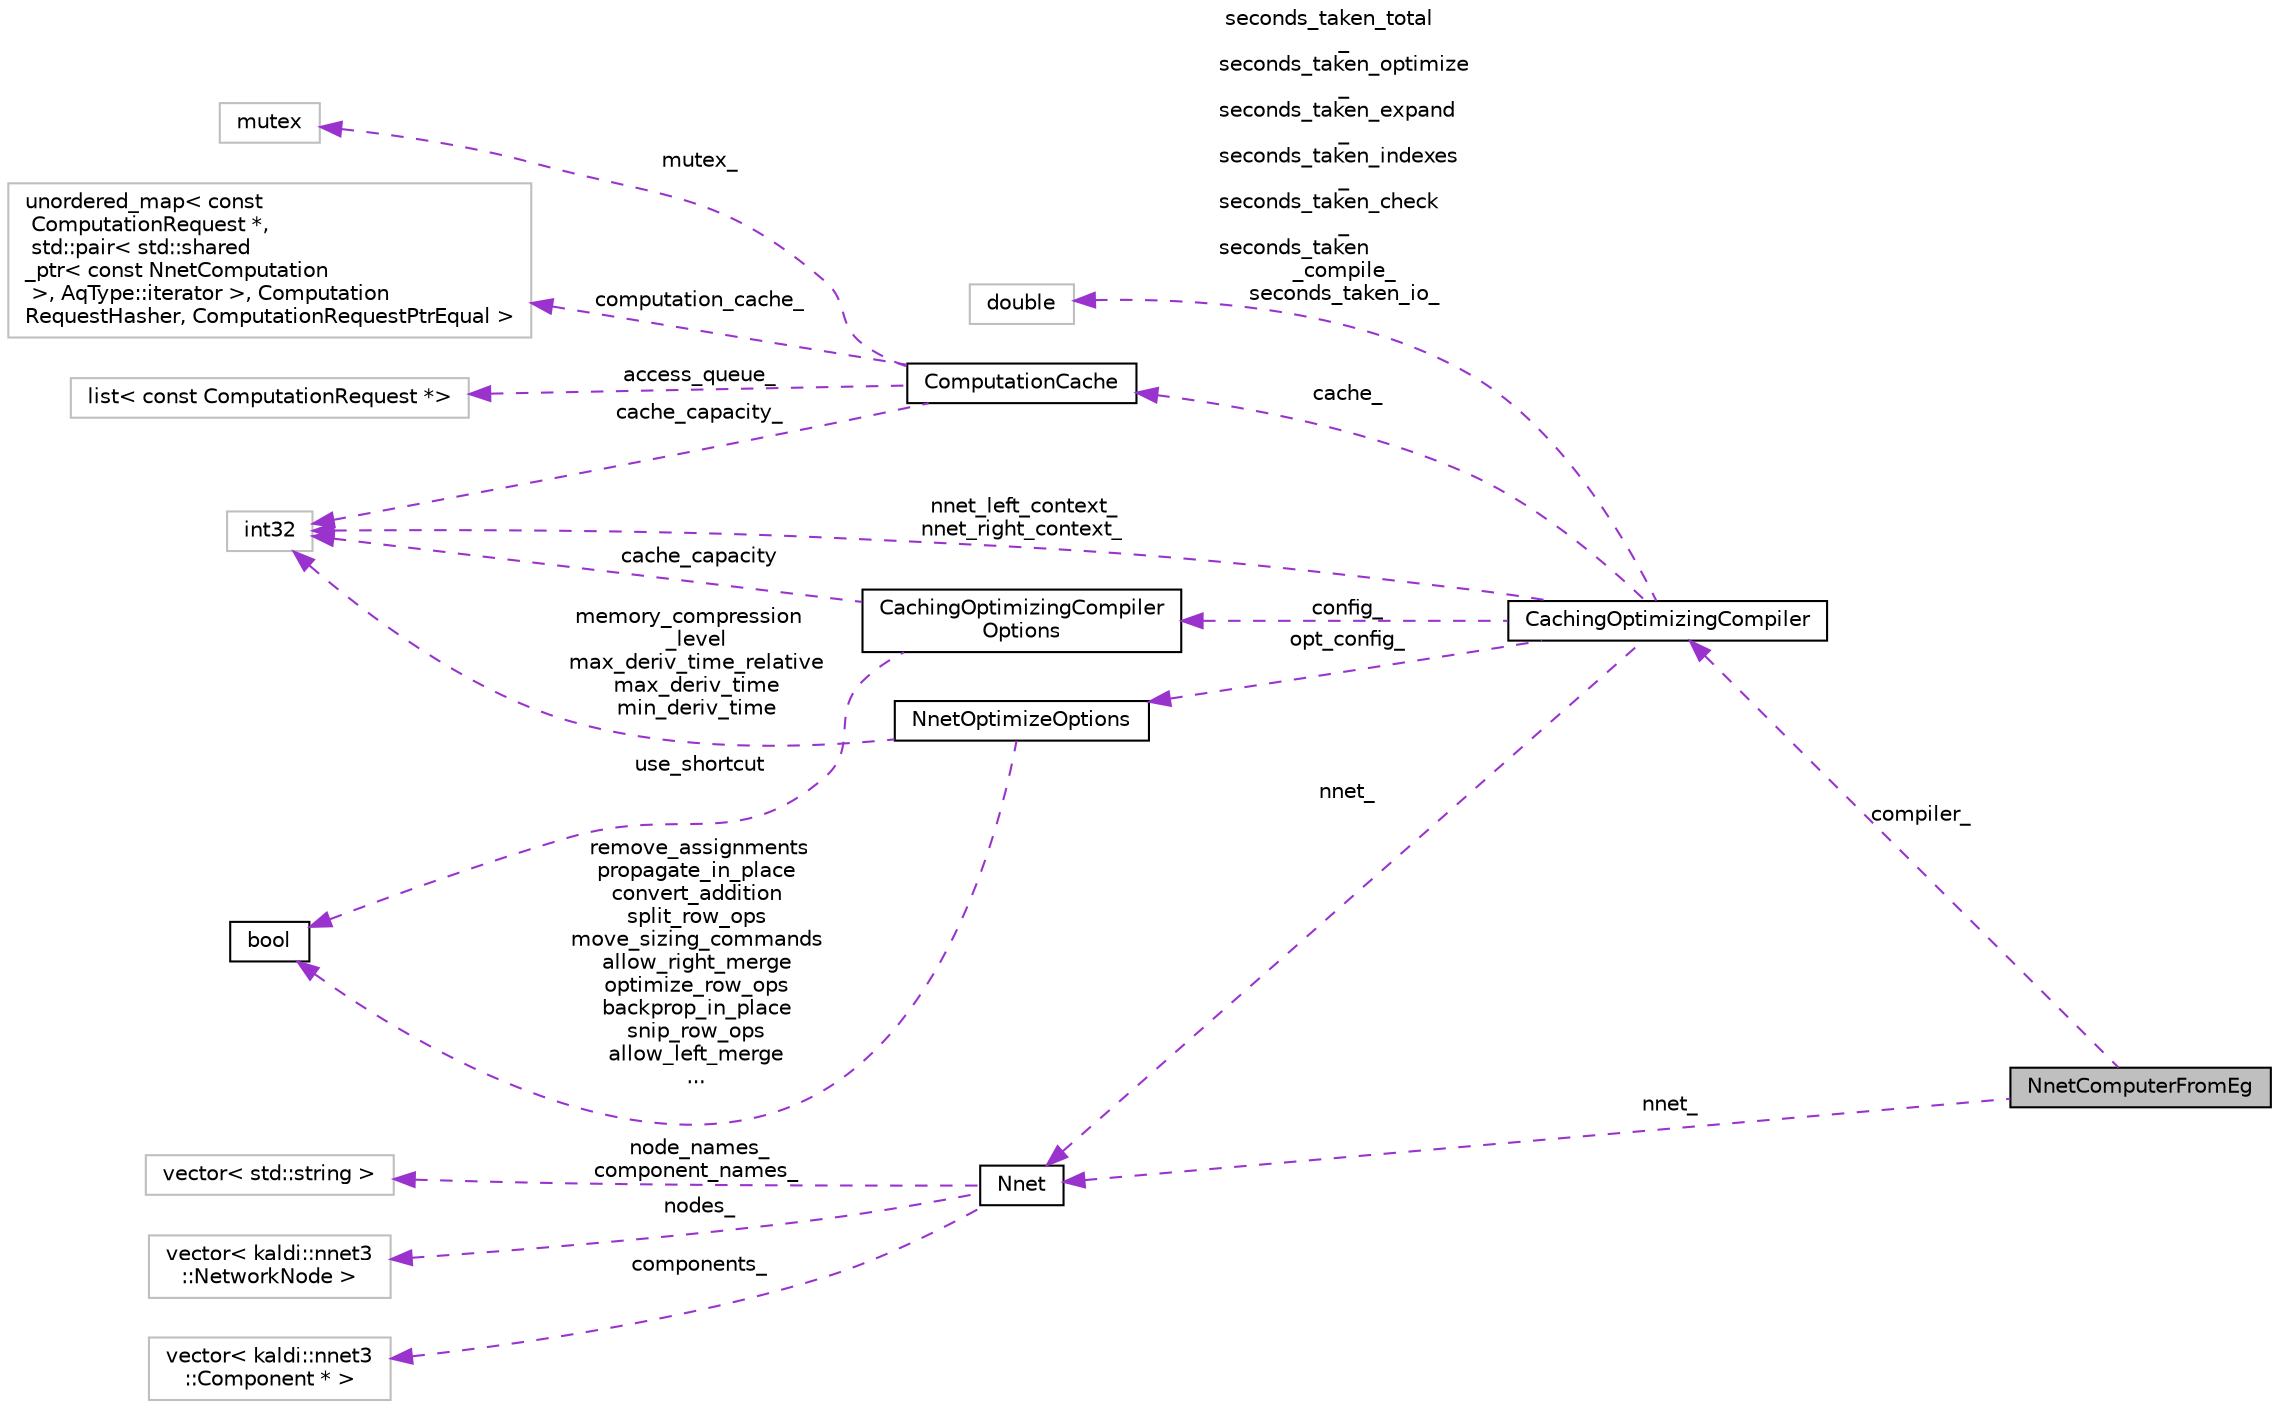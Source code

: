 digraph "NnetComputerFromEg"
{
  edge [fontname="Helvetica",fontsize="10",labelfontname="Helvetica",labelfontsize="10"];
  node [fontname="Helvetica",fontsize="10",shape=record];
  rankdir="LR";
  Node1 [label="NnetComputerFromEg",height=0.2,width=0.4,color="black", fillcolor="grey75", style="filled", fontcolor="black"];
  Node2 -> Node1 [dir="back",color="darkorchid3",fontsize="10",style="dashed",label=" compiler_" ,fontname="Helvetica"];
  Node2 [label="CachingOptimizingCompiler",height=0.2,width=0.4,color="black", fillcolor="white", style="filled",URL="$classkaldi_1_1nnet3_1_1CachingOptimizingCompiler.html",tooltip="This class enables you to do the compilation and optimization in one call, and also ensures that if t..."];
  Node3 -> Node2 [dir="back",color="darkorchid3",fontsize="10",style="dashed",label=" seconds_taken_total\l_\nseconds_taken_optimize\l_\nseconds_taken_expand\l_\nseconds_taken_indexes\l_\nseconds_taken_check\l_\nseconds_taken\l_compile_\nseconds_taken_io_" ,fontname="Helvetica"];
  Node3 [label="double",height=0.2,width=0.4,color="grey75", fillcolor="white", style="filled"];
  Node4 -> Node2 [dir="back",color="darkorchid3",fontsize="10",style="dashed",label=" cache_" ,fontname="Helvetica"];
  Node4 [label="ComputationCache",height=0.2,width=0.4,color="black", fillcolor="white", style="filled",URL="$classkaldi_1_1nnet3_1_1ComputationCache.html",tooltip="Class ComputationCache is used inside class CachingOptimizingCompiler to cache previously computed co..."];
  Node5 -> Node4 [dir="back",color="darkorchid3",fontsize="10",style="dashed",label=" mutex_" ,fontname="Helvetica"];
  Node5 [label="mutex",height=0.2,width=0.4,color="grey75", fillcolor="white", style="filled"];
  Node6 -> Node4 [dir="back",color="darkorchid3",fontsize="10",style="dashed",label=" computation_cache_" ,fontname="Helvetica"];
  Node6 [label="unordered_map\< const\l ComputationRequest *,\l std::pair\< std::shared\l_ptr\< const NnetComputation\l \>, AqType::iterator \>, Computation\lRequestHasher, ComputationRequestPtrEqual \>",height=0.2,width=0.4,color="grey75", fillcolor="white", style="filled"];
  Node7 -> Node4 [dir="back",color="darkorchid3",fontsize="10",style="dashed",label=" access_queue_" ,fontname="Helvetica"];
  Node7 [label="list\< const ComputationRequest *\>",height=0.2,width=0.4,color="grey75", fillcolor="white", style="filled"];
  Node8 -> Node4 [dir="back",color="darkorchid3",fontsize="10",style="dashed",label=" cache_capacity_" ,fontname="Helvetica"];
  Node8 [label="int32",height=0.2,width=0.4,color="grey75", fillcolor="white", style="filled"];
  Node9 -> Node2 [dir="back",color="darkorchid3",fontsize="10",style="dashed",label=" config_" ,fontname="Helvetica"];
  Node9 [label="CachingOptimizingCompiler\lOptions",height=0.2,width=0.4,color="black", fillcolor="white", style="filled",URL="$structkaldi_1_1nnet3_1_1CachingOptimizingCompilerOptions.html"];
  Node10 -> Node9 [dir="back",color="darkorchid3",fontsize="10",style="dashed",label=" use_shortcut" ,fontname="Helvetica"];
  Node10 [label="bool",height=0.2,width=0.4,color="black", fillcolor="white", style="filled",URL="$classbool.html"];
  Node8 -> Node9 [dir="back",color="darkorchid3",fontsize="10",style="dashed",label=" cache_capacity" ,fontname="Helvetica"];
  Node11 -> Node2 [dir="back",color="darkorchid3",fontsize="10",style="dashed",label=" opt_config_" ,fontname="Helvetica"];
  Node11 [label="NnetOptimizeOptions",height=0.2,width=0.4,color="black", fillcolor="white", style="filled",URL="$structkaldi_1_1nnet3_1_1NnetOptimizeOptions.html"];
  Node10 -> Node11 [dir="back",color="darkorchid3",fontsize="10",style="dashed",label=" remove_assignments\npropagate_in_place\nconvert_addition\nsplit_row_ops\nmove_sizing_commands\nallow_right_merge\noptimize_row_ops\nbackprop_in_place\nsnip_row_ops\nallow_left_merge\n..." ,fontname="Helvetica"];
  Node8 -> Node11 [dir="back",color="darkorchid3",fontsize="10",style="dashed",label=" memory_compression\l_level\nmax_deriv_time_relative\nmax_deriv_time\nmin_deriv_time" ,fontname="Helvetica"];
  Node12 -> Node2 [dir="back",color="darkorchid3",fontsize="10",style="dashed",label=" nnet_" ,fontname="Helvetica"];
  Node12 [label="Nnet",height=0.2,width=0.4,color="black", fillcolor="white", style="filled",URL="$classkaldi_1_1nnet3_1_1Nnet.html"];
  Node13 -> Node12 [dir="back",color="darkorchid3",fontsize="10",style="dashed",label=" node_names_\ncomponent_names_" ,fontname="Helvetica"];
  Node13 [label="vector\< std::string \>",height=0.2,width=0.4,color="grey75", fillcolor="white", style="filled"];
  Node14 -> Node12 [dir="back",color="darkorchid3",fontsize="10",style="dashed",label=" nodes_" ,fontname="Helvetica"];
  Node14 [label="vector\< kaldi::nnet3\l::NetworkNode \>",height=0.2,width=0.4,color="grey75", fillcolor="white", style="filled"];
  Node15 -> Node12 [dir="back",color="darkorchid3",fontsize="10",style="dashed",label=" components_" ,fontname="Helvetica"];
  Node15 [label="vector\< kaldi::nnet3\l::Component * \>",height=0.2,width=0.4,color="grey75", fillcolor="white", style="filled"];
  Node8 -> Node2 [dir="back",color="darkorchid3",fontsize="10",style="dashed",label=" nnet_left_context_\nnnet_right_context_" ,fontname="Helvetica"];
  Node12 -> Node1 [dir="back",color="darkorchid3",fontsize="10",style="dashed",label=" nnet_" ,fontname="Helvetica"];
}

